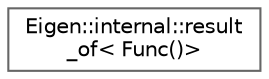 digraph "Graphical Class Hierarchy"
{
 // LATEX_PDF_SIZE
  bgcolor="transparent";
  edge [fontname=Helvetica,fontsize=10,labelfontname=Helvetica,labelfontsize=10];
  node [fontname=Helvetica,fontsize=10,shape=box,height=0.2,width=0.4];
  rankdir="LR";
  Node0 [id="Node000000",label="Eigen::internal::result\l_of\< Func()\>",height=0.2,width=0.4,color="grey40", fillcolor="white", style="filled",URL="$structEigen_1_1internal_1_1result__of_3_01Func_07_08_4.html",tooltip=" "];
}
